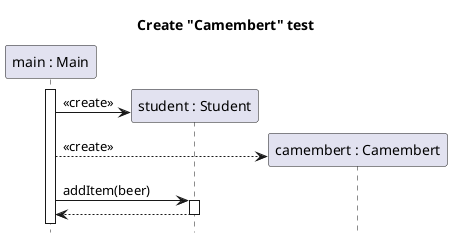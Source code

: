 @startuml item-beer-use-create
title Create "Camembert" test
hide footbox

participant "main : Main" as main
participant "student : Student" as student
participant "camembert : Camembert" as camembert

main++
create student
main -> student : <<create>>
create camembert
main --> camembert : <<create>>
main -> student ++ : addItem(beer)
return

@enduml